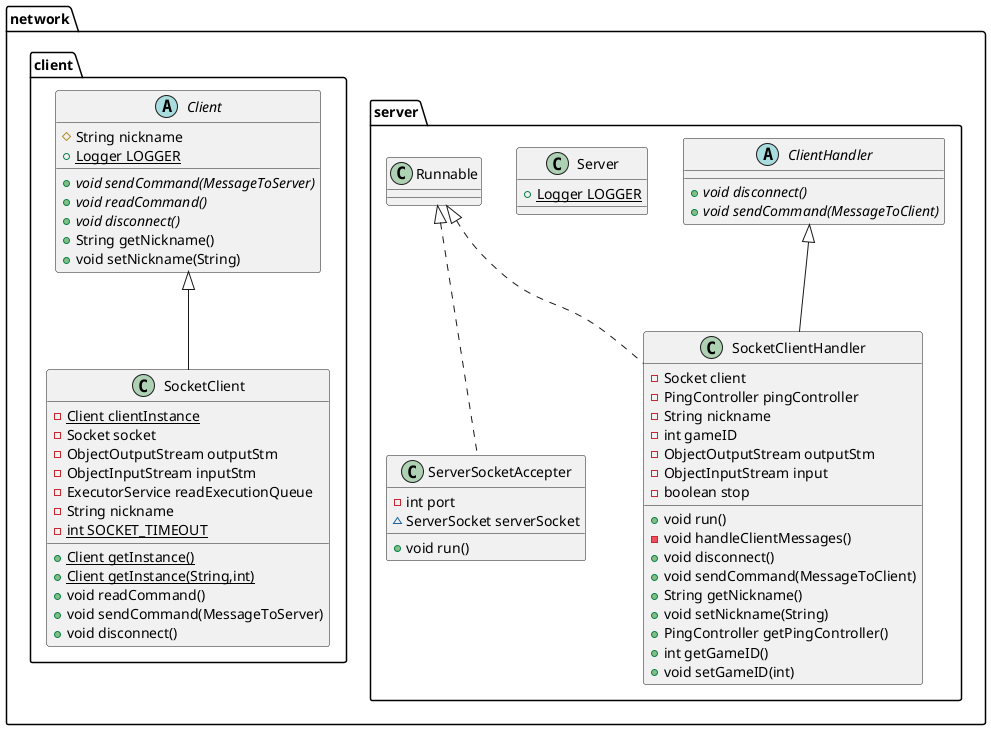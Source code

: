 @startuml
class network.server.ServerSocketAccepter {
- int port
~ ServerSocket serverSocket
+ void run()
}
class network.server.SocketClientHandler {
- Socket client
- PingController pingController
- String nickname
- int gameID
- ObjectOutputStream outputStm
- ObjectInputStream input
- boolean stop
+ void run()
- void handleClientMessages()
+ void disconnect()
+ void sendCommand(MessageToClient)
+ String getNickname()
+ void setNickname(String)
+ PingController getPingController()
+ int getGameID()
+ void setGameID(int)
}
abstract class network.server.ClientHandler {
+ {abstract}void disconnect()
+ {abstract}void sendCommand(MessageToClient)
}
class network.server.Server {
+ {static} Logger LOGGER
}
abstract class network.client.Client {
# String nickname
+ {static} Logger LOGGER
+ {abstract}void sendCommand(MessageToServer)
+ {abstract}void readCommand()
+ {abstract}void disconnect()
+ String getNickname()
+ void setNickname(String)
}
class network.client.SocketClient {
- {static} Client clientInstance
- Socket socket
- ObjectOutputStream outputStm
- ObjectInputStream inputStm
- ExecutorService readExecutionQueue
- String nickname
- {static} int SOCKET_TIMEOUT
+ {static} Client getInstance()
+ {static} Client getInstance(String,int)
+ void readCommand()
+ void sendCommand(MessageToServer)
+ void disconnect()
}


network.server.Runnable <|.. network.server.ServerSocketAccepter
network.server.Runnable <|.. network.server.SocketClientHandler
network.server.ClientHandler <|-- network.server.SocketClientHandler
network.client.Client <|-- network.client.SocketClient
@enduml